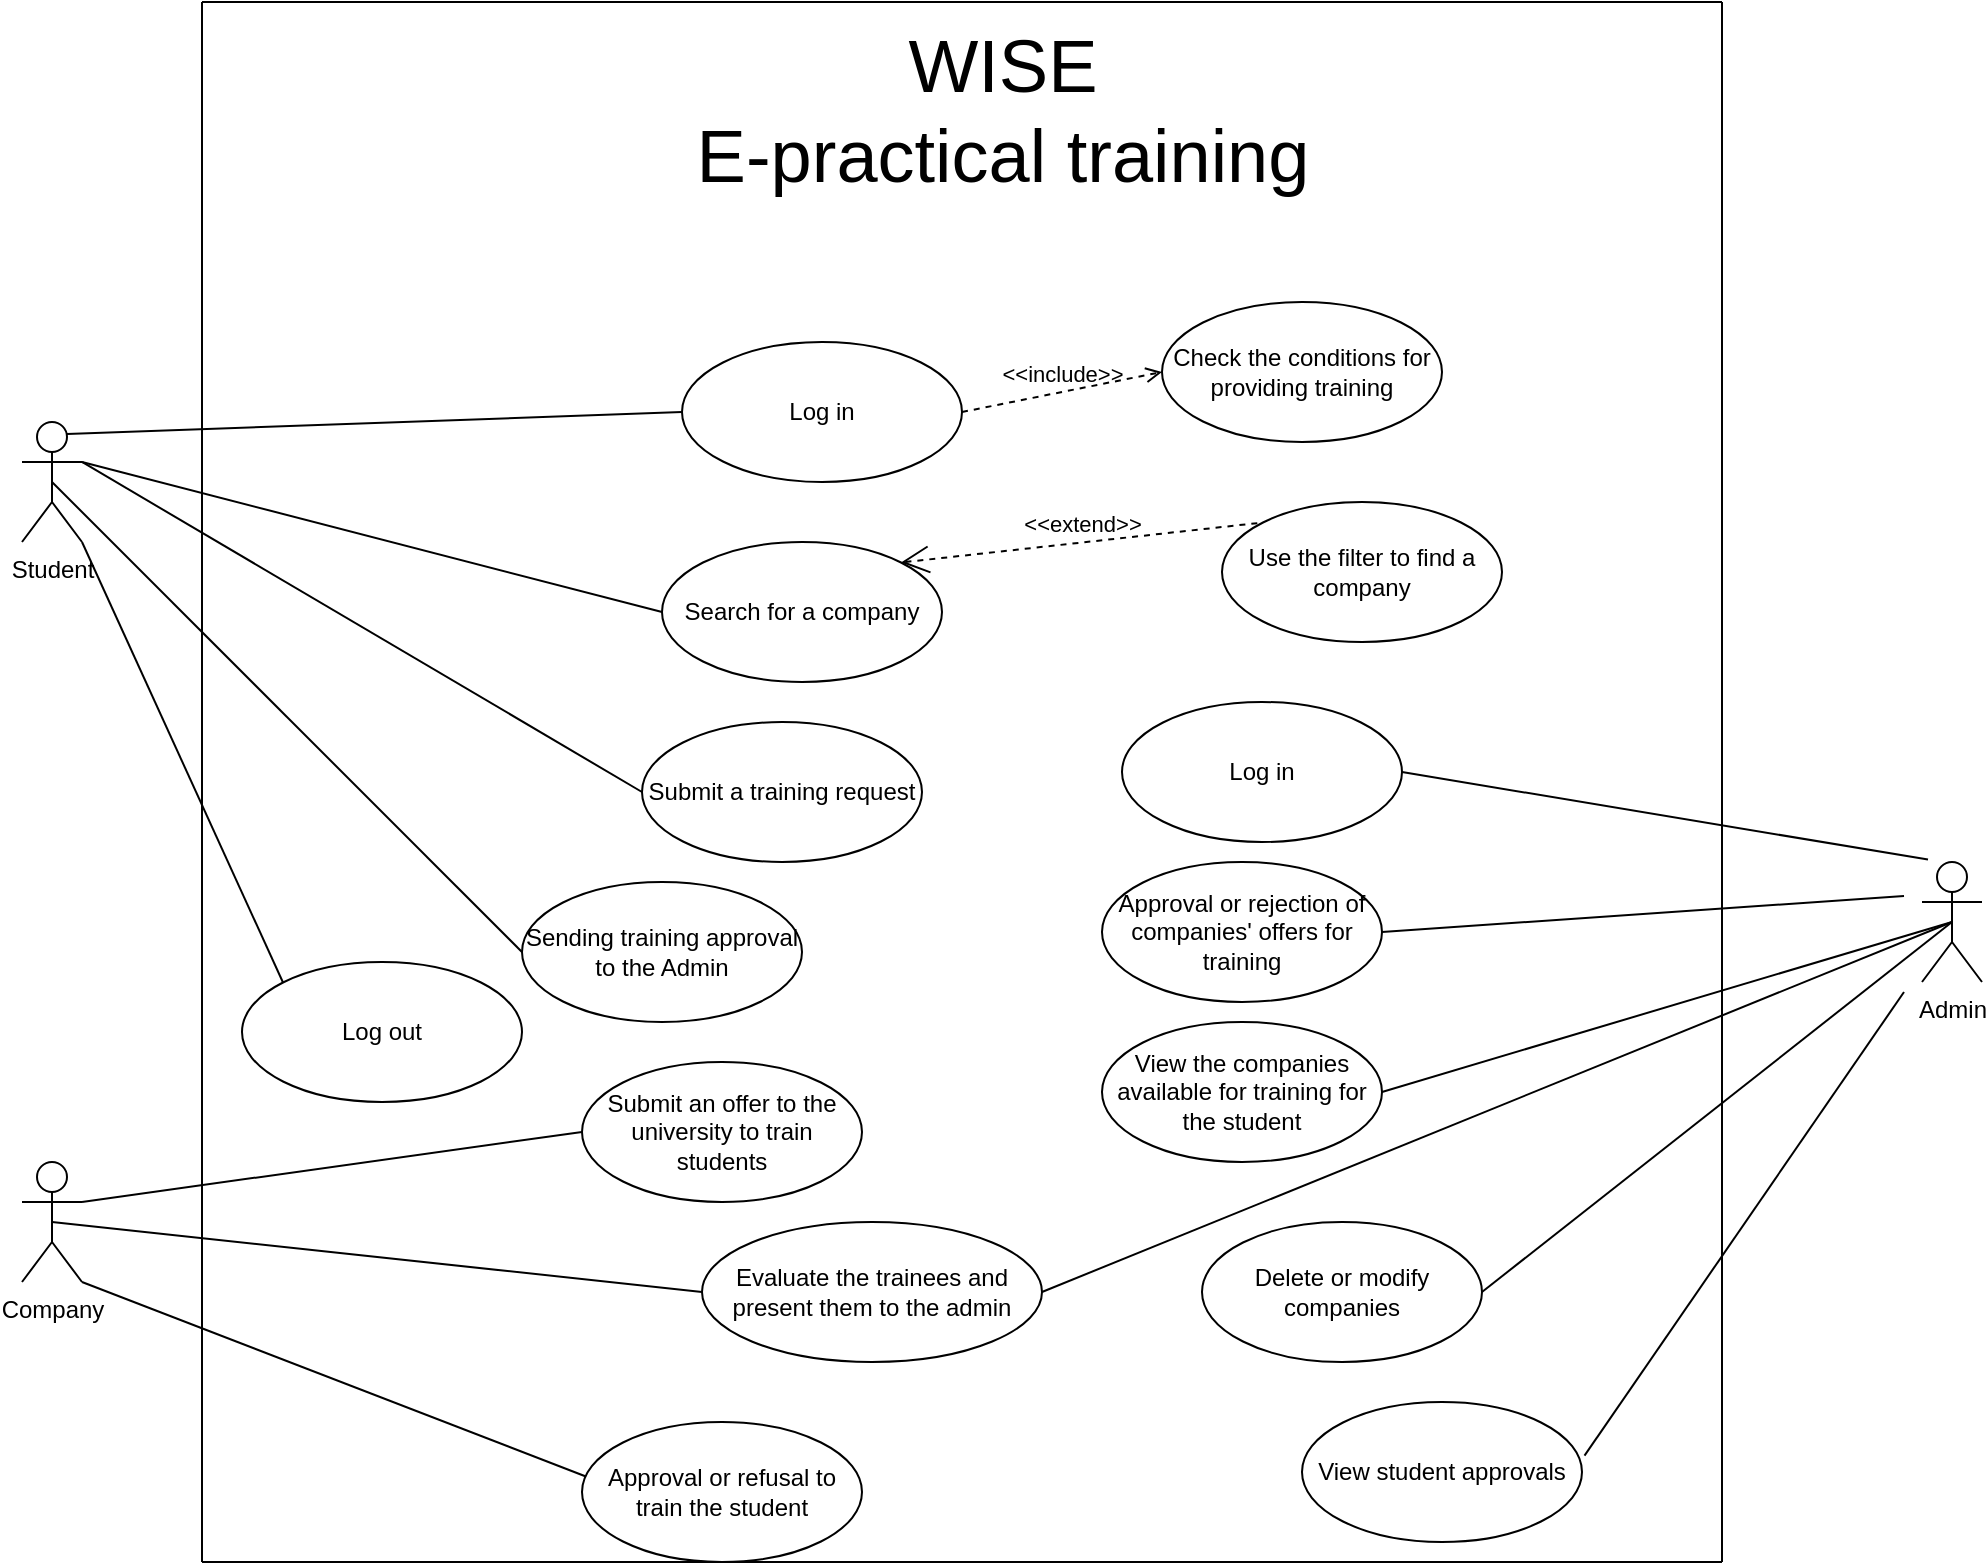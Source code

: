 <mxfile version="12.9.13" type="device"><diagram id="a_CdiibbHzQ_5hzVwgjo" name="Page-1"><mxGraphModel dx="2554" dy="809" grid="1" gridSize="10" guides="1" tooltips="1" connect="1" arrows="1" fold="1" page="1" pageScale="1" pageWidth="850" pageHeight="1100" math="0" shadow="0"><root><mxCell id="0"/><mxCell id="1" parent="0"/><mxCell id="oCjPlzr0-jSormoHWAiF-12" value="&lt;font style=&quot;font-size: 37px&quot;&gt;WISE&lt;br&gt;E-practical training&lt;/font&gt;" style="text;html=1;align=center;verticalAlign=middle;resizable=0;points=[];autosize=1;" parent="1" vertex="1"><mxGeometry x="-160" y="50" width="320" height="50" as="geometry"/></mxCell><mxCell id="oCjPlzr0-jSormoHWAiF-13" value="Admin" style="shape=umlActor;verticalLabelPosition=bottom;labelBackgroundColor=#ffffff;verticalAlign=top;html=1;outlineConnect=0;perimeterSpacing=9;strokeWidth=1;" parent="1" vertex="1"><mxGeometry x="460" y="450" width="30" height="60" as="geometry"/></mxCell><mxCell id="oCjPlzr0-jSormoHWAiF-14" value="Company" style="shape=umlActor;verticalLabelPosition=bottom;labelBackgroundColor=#ffffff;verticalAlign=top;html=1;outlineConnect=0;" parent="1" vertex="1"><mxGeometry x="-490" y="600" width="30" height="60" as="geometry"/></mxCell><mxCell id="oCjPlzr0-jSormoHWAiF-15" value="Student" style="shape=umlActor;verticalLabelPosition=bottom;labelBackgroundColor=#ffffff;verticalAlign=top;html=1;outlineConnect=0;" parent="1" vertex="1"><mxGeometry x="-490" y="230" width="30" height="60" as="geometry"/></mxCell><mxCell id="oCjPlzr0-jSormoHWAiF-24" value="Log in" style="ellipse;whiteSpace=wrap;html=1;strokeWidth=1;" parent="1" vertex="1"><mxGeometry x="-160" y="190" width="140" height="70" as="geometry"/></mxCell><mxCell id="oCjPlzr0-jSormoHWAiF-26" value="Submit a training request" style="ellipse;whiteSpace=wrap;html=1;strokeWidth=1;" parent="1" vertex="1"><mxGeometry x="-180" y="380" width="140" height="70" as="geometry"/></mxCell><mxCell id="oCjPlzr0-jSormoHWAiF-27" value="Log out" style="ellipse;whiteSpace=wrap;html=1;strokeWidth=1;" parent="1" vertex="1"><mxGeometry x="-380" y="500" width="140" height="70" as="geometry"/></mxCell><mxCell id="oCjPlzr0-jSormoHWAiF-28" value="Search for a company" style="ellipse;whiteSpace=wrap;html=1;strokeWidth=1;" parent="1" vertex="1"><mxGeometry x="-170" y="290" width="140" height="70" as="geometry"/></mxCell><mxCell id="oCjPlzr0-jSormoHWAiF-29" value="Use the filter to find a company" style="ellipse;whiteSpace=wrap;html=1;strokeWidth=1;" parent="1" vertex="1"><mxGeometry x="110" y="270" width="140" height="70" as="geometry"/></mxCell><mxCell id="oCjPlzr0-jSormoHWAiF-30" value="&amp;lt;&amp;lt;extend&amp;gt;&amp;gt;" style="edgeStyle=none;html=1;startArrow=open;endArrow=none;startSize=12;verticalAlign=bottom;dashed=1;labelBackgroundColor=none;exitX=1;exitY=0;exitDx=0;exitDy=0;entryX=0;entryY=0;entryDx=0;entryDy=0;" parent="1" source="oCjPlzr0-jSormoHWAiF-28" target="oCjPlzr0-jSormoHWAiF-29" edge="1"><mxGeometry width="160" relative="1" as="geometry"><mxPoint x="-30" y="370" as="sourcePoint"/><mxPoint x="130" y="370" as="targetPoint"/></mxGeometry></mxCell><mxCell id="oCjPlzr0-jSormoHWAiF-37" value="Approval or refusal to train the student" style="ellipse;whiteSpace=wrap;html=1;strokeWidth=1;" parent="1" vertex="1"><mxGeometry x="-210" y="730" width="140" height="70" as="geometry"/></mxCell><mxCell id="oCjPlzr0-jSormoHWAiF-38" value="Submit an offer to the university to train students" style="ellipse;whiteSpace=wrap;html=1;strokeWidth=1;" parent="1" vertex="1"><mxGeometry x="-210" y="550" width="140" height="70" as="geometry"/></mxCell><mxCell id="oCjPlzr0-jSormoHWAiF-39" value="Check the conditions for providing training" style="ellipse;whiteSpace=wrap;html=1;strokeWidth=1;" parent="1" vertex="1"><mxGeometry x="80" y="170" width="140" height="70" as="geometry"/></mxCell><mxCell id="oCjPlzr0-jSormoHWAiF-40" value="&amp;lt;&amp;lt;include&amp;gt;&amp;gt;" style="edgeStyle=none;html=1;endArrow=open;verticalAlign=bottom;dashed=1;labelBackgroundColor=none;exitX=1;exitY=0.5;exitDx=0;exitDy=0;entryX=0;entryY=0.5;entryDx=0;entryDy=0;" parent="1" source="oCjPlzr0-jSormoHWAiF-24" target="oCjPlzr0-jSormoHWAiF-39" edge="1"><mxGeometry width="160" relative="1" as="geometry"><mxPoint x="40" y="400" as="sourcePoint"/><mxPoint x="200" y="400" as="targetPoint"/></mxGeometry></mxCell><mxCell id="oCjPlzr0-jSormoHWAiF-44" value="View the companies available for training for the student" style="ellipse;whiteSpace=wrap;html=1;strokeWidth=1;" parent="1" vertex="1"><mxGeometry x="50" y="530" width="140" height="70" as="geometry"/></mxCell><mxCell id="oCjPlzr0-jSormoHWAiF-45" value="Approval or rejection of companies' offers for training" style="ellipse;whiteSpace=wrap;html=1;strokeWidth=1;" parent="1" vertex="1"><mxGeometry x="50" y="450" width="140" height="70" as="geometry"/></mxCell><mxCell id="oCjPlzr0-jSormoHWAiF-46" value="Log in" style="ellipse;whiteSpace=wrap;html=1;strokeWidth=1;" parent="1" vertex="1"><mxGeometry x="60" y="370" width="140" height="70" as="geometry"/></mxCell><mxCell id="oCjPlzr0-jSormoHWAiF-47" value="Sending training approval to the Admin" style="ellipse;whiteSpace=wrap;html=1;strokeWidth=1;" parent="1" vertex="1"><mxGeometry x="-240" y="460" width="140" height="70" as="geometry"/></mxCell><mxCell id="oCjPlzr0-jSormoHWAiF-52" value="Delete or modify companies" style="ellipse;whiteSpace=wrap;html=1;strokeWidth=1;" parent="1" vertex="1"><mxGeometry x="100" y="630" width="140" height="70" as="geometry"/></mxCell><mxCell id="oCjPlzr0-jSormoHWAiF-55" value="View student approvals" style="ellipse;whiteSpace=wrap;html=1;strokeWidth=1;" parent="1" vertex="1"><mxGeometry x="150" y="720" width="140" height="70" as="geometry"/></mxCell><mxCell id="oCjPlzr0-jSormoHWAiF-57" value="" style="endArrow=none;html=1;" parent="1" edge="1"><mxGeometry width="50" height="50" relative="1" as="geometry"><mxPoint x="-400" y="20" as="sourcePoint"/><mxPoint x="360" y="20" as="targetPoint"/></mxGeometry></mxCell><mxCell id="oCjPlzr0-jSormoHWAiF-58" value="" style="endArrow=none;html=1;" parent="1" edge="1"><mxGeometry width="50" height="50" relative="1" as="geometry"><mxPoint x="-400" y="800" as="sourcePoint"/><mxPoint x="-400" y="20" as="targetPoint"/></mxGeometry></mxCell><mxCell id="oCjPlzr0-jSormoHWAiF-59" value="" style="endArrow=none;html=1;" parent="1" edge="1"><mxGeometry width="50" height="50" relative="1" as="geometry"><mxPoint x="-400" y="800" as="sourcePoint"/><mxPoint x="360" y="800" as="targetPoint"/></mxGeometry></mxCell><mxCell id="oCjPlzr0-jSormoHWAiF-60" value="" style="endArrow=none;html=1;" parent="1" edge="1"><mxGeometry width="50" height="50" relative="1" as="geometry"><mxPoint x="360" y="20" as="sourcePoint"/><mxPoint x="360" y="800" as="targetPoint"/></mxGeometry></mxCell><mxCell id="91rqtNRpqQvND9j-mO9a-1" value="Evaluate the trainees and present them to the admin" style="ellipse;whiteSpace=wrap;html=1;" parent="1" vertex="1"><mxGeometry x="-150" y="630" width="170" height="70" as="geometry"/></mxCell><mxCell id="7QGQkMhdy__DzfzLUGLG-1" value="" style="endArrow=none;html=1;exitX=0.75;exitY=0.1;exitDx=0;exitDy=0;exitPerimeter=0;entryX=0;entryY=0.5;entryDx=0;entryDy=0;" edge="1" parent="1" source="oCjPlzr0-jSormoHWAiF-15" target="oCjPlzr0-jSormoHWAiF-24"><mxGeometry width="50" height="50" relative="1" as="geometry"><mxPoint x="-350" y="130" as="sourcePoint"/><mxPoint x="-200" y="130" as="targetPoint"/></mxGeometry></mxCell><mxCell id="7QGQkMhdy__DzfzLUGLG-2" value="" style="endArrow=none;html=1;exitX=1;exitY=0.333;exitDx=0;exitDy=0;exitPerimeter=0;entryX=0;entryY=0.5;entryDx=0;entryDy=0;" edge="1" parent="1" source="oCjPlzr0-jSormoHWAiF-15" target="oCjPlzr0-jSormoHWAiF-26"><mxGeometry width="50" height="50" relative="1" as="geometry"><mxPoint x="-457.5" y="246" as="sourcePoint"/><mxPoint x="-150" y="235" as="targetPoint"/></mxGeometry></mxCell><mxCell id="7QGQkMhdy__DzfzLUGLG-3" value="" style="endArrow=none;html=1;exitX=0.5;exitY=0.5;exitDx=0;exitDy=0;exitPerimeter=0;entryX=0;entryY=0.5;entryDx=0;entryDy=0;" edge="1" parent="1" source="oCjPlzr0-jSormoHWAiF-15" target="oCjPlzr0-jSormoHWAiF-47"><mxGeometry width="50" height="50" relative="1" as="geometry"><mxPoint x="-447.5" y="256" as="sourcePoint"/><mxPoint x="-140" y="245" as="targetPoint"/></mxGeometry></mxCell><mxCell id="7QGQkMhdy__DzfzLUGLG-4" value="" style="endArrow=none;html=1;exitX=1;exitY=1;exitDx=0;exitDy=0;exitPerimeter=0;entryX=0;entryY=0;entryDx=0;entryDy=0;" edge="1" parent="1" source="oCjPlzr0-jSormoHWAiF-15" target="oCjPlzr0-jSormoHWAiF-27"><mxGeometry width="50" height="50" relative="1" as="geometry"><mxPoint x="-437.5" y="266" as="sourcePoint"/><mxPoint x="-130" y="255" as="targetPoint"/></mxGeometry></mxCell><mxCell id="7QGQkMhdy__DzfzLUGLG-5" value="" style="endArrow=none;html=1;exitX=1;exitY=0.333;exitDx=0;exitDy=0;exitPerimeter=0;entryX=0;entryY=0.5;entryDx=0;entryDy=0;" edge="1" parent="1" source="oCjPlzr0-jSormoHWAiF-15" target="oCjPlzr0-jSormoHWAiF-28"><mxGeometry width="50" height="50" relative="1" as="geometry"><mxPoint x="-427.5" y="276" as="sourcePoint"/><mxPoint x="-120" y="265" as="targetPoint"/></mxGeometry></mxCell><mxCell id="7QGQkMhdy__DzfzLUGLG-6" value="" style="endArrow=none;html=1;exitX=1;exitY=0.333;exitDx=0;exitDy=0;exitPerimeter=0;entryX=0;entryY=0.5;entryDx=0;entryDy=0;" edge="1" parent="1" source="oCjPlzr0-jSormoHWAiF-14" target="oCjPlzr0-jSormoHWAiF-38"><mxGeometry width="50" height="50" relative="1" as="geometry"><mxPoint x="-457.5" y="581" as="sourcePoint"/><mxPoint x="-212" y="585" as="targetPoint"/></mxGeometry></mxCell><mxCell id="7QGQkMhdy__DzfzLUGLG-7" value="" style="endArrow=none;html=1;exitX=0.5;exitY=0.5;exitDx=0;exitDy=0;exitPerimeter=0;entryX=0;entryY=0.5;entryDx=0;entryDy=0;" edge="1" parent="1" source="oCjPlzr0-jSormoHWAiF-14" target="91rqtNRpqQvND9j-mO9a-1"><mxGeometry width="50" height="50" relative="1" as="geometry"><mxPoint x="-425" y="641" as="sourcePoint"/><mxPoint x="-117.5" y="630" as="targetPoint"/></mxGeometry></mxCell><mxCell id="7QGQkMhdy__DzfzLUGLG-8" value="" style="endArrow=none;html=1;exitX=1;exitY=1;exitDx=0;exitDy=0;exitPerimeter=0;entryX=0.014;entryY=0.389;entryDx=0;entryDy=0;entryPerimeter=0;" edge="1" parent="1" source="oCjPlzr0-jSormoHWAiF-14" target="oCjPlzr0-jSormoHWAiF-37"><mxGeometry width="50" height="50" relative="1" as="geometry"><mxPoint x="-430" y="691" as="sourcePoint"/><mxPoint x="-122.5" y="680" as="targetPoint"/></mxGeometry></mxCell><mxCell id="7QGQkMhdy__DzfzLUGLG-9" value="" style="endArrow=none;html=1;exitX=1;exitY=0.5;exitDx=0;exitDy=0;entryX=0.25;entryY=0.1;entryDx=0;entryDy=0;entryPerimeter=0;" edge="1" parent="1" source="oCjPlzr0-jSormoHWAiF-46" target="oCjPlzr0-jSormoHWAiF-13"><mxGeometry width="50" height="50" relative="1" as="geometry"><mxPoint x="240" y="351" as="sourcePoint"/><mxPoint x="547.5" y="340" as="targetPoint"/></mxGeometry></mxCell><mxCell id="7QGQkMhdy__DzfzLUGLG-10" value="" style="endArrow=none;html=1;exitX=1;exitY=0.5;exitDx=0;exitDy=0;entryX=0;entryY=0.333;entryDx=0;entryDy=0;entryPerimeter=0;" edge="1" parent="1" source="oCjPlzr0-jSormoHWAiF-45" target="oCjPlzr0-jSormoHWAiF-13"><mxGeometry width="50" height="50" relative="1" as="geometry"><mxPoint x="250" y="361" as="sourcePoint"/><mxPoint x="557.5" y="350" as="targetPoint"/></mxGeometry></mxCell><mxCell id="7QGQkMhdy__DzfzLUGLG-11" value="" style="endArrow=none;html=1;exitX=1;exitY=0.5;exitDx=0;exitDy=0;entryX=0.5;entryY=0.5;entryDx=0;entryDy=0;entryPerimeter=0;" edge="1" parent="1" source="oCjPlzr0-jSormoHWAiF-44" target="oCjPlzr0-jSormoHWAiF-13"><mxGeometry width="50" height="50" relative="1" as="geometry"><mxPoint x="260" y="371" as="sourcePoint"/><mxPoint x="567.5" y="360" as="targetPoint"/></mxGeometry></mxCell><mxCell id="7QGQkMhdy__DzfzLUGLG-12" value="" style="endArrow=none;html=1;exitX=1;exitY=0.5;exitDx=0;exitDy=0;entryX=0.5;entryY=0.5;entryDx=0;entryDy=0;entryPerimeter=0;" edge="1" parent="1" source="91rqtNRpqQvND9j-mO9a-1" target="oCjPlzr0-jSormoHWAiF-13"><mxGeometry width="50" height="50" relative="1" as="geometry"><mxPoint x="270" y="381" as="sourcePoint"/><mxPoint x="577.5" y="370" as="targetPoint"/></mxGeometry></mxCell><mxCell id="7QGQkMhdy__DzfzLUGLG-13" value="" style="endArrow=none;html=1;entryX=0.5;entryY=0.5;entryDx=0;entryDy=0;entryPerimeter=0;" edge="1" parent="1" target="oCjPlzr0-jSormoHWAiF-13"><mxGeometry width="50" height="50" relative="1" as="geometry"><mxPoint x="240" y="665" as="sourcePoint"/><mxPoint x="587.5" y="380" as="targetPoint"/></mxGeometry></mxCell><mxCell id="7QGQkMhdy__DzfzLUGLG-14" value="" style="endArrow=none;html=1;exitX=1.009;exitY=0.383;exitDx=0;exitDy=0;exitPerimeter=0;" edge="1" parent="1" source="oCjPlzr0-jSormoHWAiF-55"><mxGeometry width="50" height="50" relative="1" as="geometry"><mxPoint x="290" y="401" as="sourcePoint"/><mxPoint x="451" y="515" as="targetPoint"/></mxGeometry></mxCell></root></mxGraphModel></diagram></mxfile>